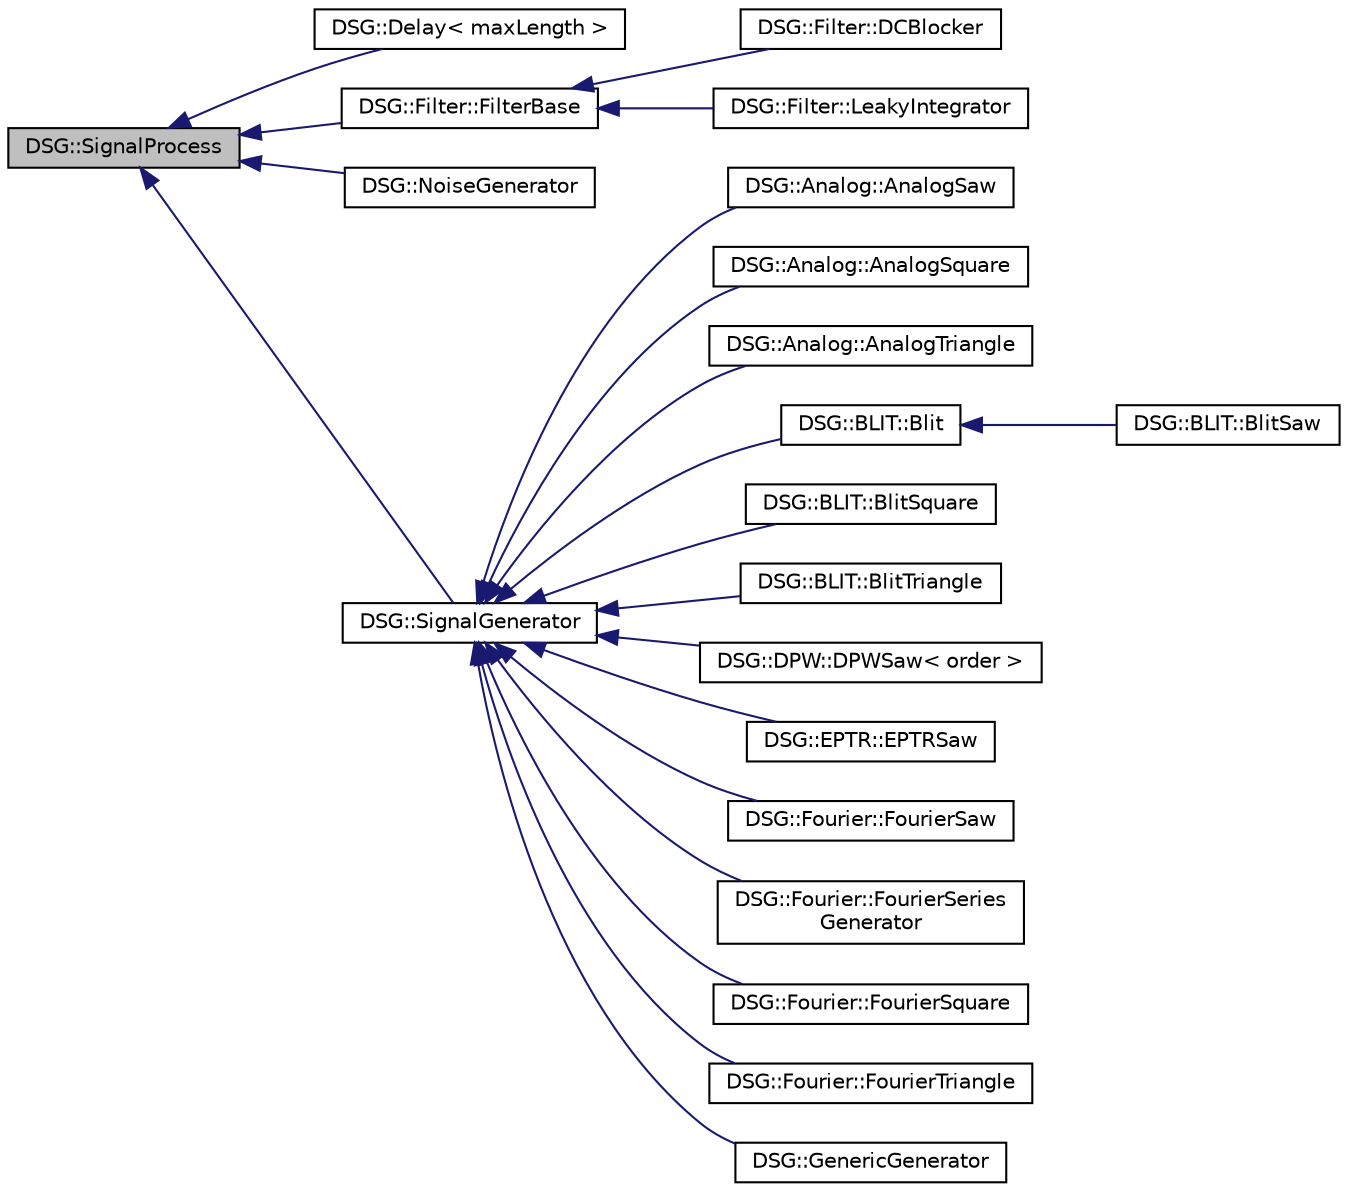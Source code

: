 digraph "DSG::SignalProcess"
{
  edge [fontname="Helvetica",fontsize="10",labelfontname="Helvetica",labelfontsize="10"];
  node [fontname="Helvetica",fontsize="10",shape=record];
  rankdir="LR";
  Node1 [label="DSG::SignalProcess",height=0.2,width=0.4,color="black", fillcolor="grey75", style="filled", fontcolor="black"];
  Node1 -> Node2 [dir="back",color="midnightblue",fontsize="10",style="solid"];
  Node2 [label="DSG::Delay\< maxLength \>",height=0.2,width=0.4,color="black", fillcolor="white", style="filled",URL="$class_d_s_g_1_1_delay.html",tooltip="DSG::Delay - General purpose delay line. "];
  Node1 -> Node3 [dir="back",color="midnightblue",fontsize="10",style="solid"];
  Node3 [label="DSG::Filter::FilterBase",height=0.2,width=0.4,color="black", fillcolor="white", style="filled",URL="$class_d_s_g_1_1_filter_1_1_filter_base.html",tooltip="DSG::Filter::FilterBase - Filter Base Class, implements interface for cutoff frequency. "];
  Node3 -> Node4 [dir="back",color="midnightblue",fontsize="10",style="solid"];
  Node4 [label="DSG::Filter::DCBlocker",height=0.2,width=0.4,color="black", fillcolor="white", style="filled",URL="$class_d_s_g_1_1_filter_1_1_d_c_blocker.html",tooltip="DSG::Filter::DCBlocker - DC blocking filter. "];
  Node3 -> Node5 [dir="back",color="midnightblue",fontsize="10",style="solid"];
  Node5 [label="DSG::Filter::LeakyIntegrator",height=0.2,width=0.4,color="black", fillcolor="white", style="filled",URL="$class_d_s_g_1_1_filter_1_1_leaky_integrator.html",tooltip="DSG::Filter::LeakyIntegrator - Leaky integrator. "];
  Node1 -> Node6 [dir="back",color="midnightblue",fontsize="10",style="solid"];
  Node6 [label="DSG::NoiseGenerator",height=0.2,width=0.4,color="black", fillcolor="white", style="filled",URL="$class_d_s_g_1_1_noise_generator.html",tooltip="DSG::NoiseGenerator - Generator that uses noise functions such as DSG::White() to generate signal..."];
  Node1 -> Node7 [dir="back",color="midnightblue",fontsize="10",style="solid"];
  Node7 [label="DSG::SignalGenerator",height=0.2,width=0.4,color="black", fillcolor="white", style="filled",URL="$class_d_s_g_1_1_signal_generator.html",tooltip="DSG::SignalGenerator - Extends DSG::Signal Process With Tools For Signal Generation. "];
  Node7 -> Node8 [dir="back",color="midnightblue",fontsize="10",style="solid"];
  Node8 [label="DSG::Analog::AnalogSaw",height=0.2,width=0.4,color="black", fillcolor="white", style="filled",URL="$class_d_s_g_1_1_analog_1_1_analog_saw.html",tooltip="DSG::Analog::AnalogSaw - Analog Syle Saw Wave Generator. "];
  Node7 -> Node9 [dir="back",color="midnightblue",fontsize="10",style="solid"];
  Node9 [label="DSG::Analog::AnalogSquare",height=0.2,width=0.4,color="black", fillcolor="white", style="filled",URL="$class_d_s_g_1_1_analog_1_1_analog_square.html",tooltip="DSG::Analog::AnalogSquare - Analog Syle Square Wave Generator. "];
  Node7 -> Node10 [dir="back",color="midnightblue",fontsize="10",style="solid"];
  Node10 [label="DSG::Analog::AnalogTriangle",height=0.2,width=0.4,color="black", fillcolor="white", style="filled",URL="$class_d_s_g_1_1_analog_1_1_analog_triangle.html",tooltip="DSG::Analog::AnalogTriangle - Analog Syle Triangle Wave Generator. "];
  Node7 -> Node11 [dir="back",color="midnightblue",fontsize="10",style="solid"];
  Node11 [label="DSG::BLIT::Blit",height=0.2,width=0.4,color="black", fillcolor="white", style="filled",URL="$class_d_s_g_1_1_b_l_i_t_1_1_blit.html",tooltip="DSG::BLIT::Blit - Band-Limited Impulse Train Generator. "];
  Node11 -> Node12 [dir="back",color="midnightblue",fontsize="10",style="solid"];
  Node12 [label="DSG::BLIT::BlitSaw",height=0.2,width=0.4,color="black", fillcolor="white", style="filled",URL="$class_d_s_g_1_1_b_l_i_t_1_1_blit_saw.html",tooltip="DSG::BLIT::BlitSaw - Saw Wave Generator Based on BLIT Algorithm. "];
  Node7 -> Node13 [dir="back",color="midnightblue",fontsize="10",style="solid"];
  Node13 [label="DSG::BLIT::BlitSquare",height=0.2,width=0.4,color="black", fillcolor="white", style="filled",URL="$class_d_s_g_1_1_b_l_i_t_1_1_blit_square.html"];
  Node7 -> Node14 [dir="back",color="midnightblue",fontsize="10",style="solid"];
  Node14 [label="DSG::BLIT::BlitTriangle",height=0.2,width=0.4,color="black", fillcolor="white", style="filled",URL="$class_d_s_g_1_1_b_l_i_t_1_1_blit_triangle.html"];
  Node7 -> Node15 [dir="back",color="midnightblue",fontsize="10",style="solid"];
  Node15 [label="DSG::DPW::DPWSaw\< order \>",height=0.2,width=0.4,color="black", fillcolor="white", style="filled",URL="$class_d_s_g_1_1_d_p_w_1_1_d_p_w_saw.html",tooltip="DSG::DPW::DPWSaw - Sawtooth Generator using the Nth Order DPW algorithm. "];
  Node7 -> Node16 [dir="back",color="midnightblue",fontsize="10",style="solid"];
  Node16 [label="DSG::EPTR::EPTRSaw",height=0.2,width=0.4,color="black", fillcolor="white", style="filled",URL="$class_d_s_g_1_1_e_p_t_r_1_1_e_p_t_r_saw.html",tooltip="DSG::EPTR::EPTRSaw-Sawtooth Wave Generator Using The Efficienct Polynomial Transfer Region Algorithm..."];
  Node7 -> Node17 [dir="back",color="midnightblue",fontsize="10",style="solid"];
  Node17 [label="DSG::Fourier::FourierSaw",height=0.2,width=0.4,color="black", fillcolor="white", style="filled",URL="$class_d_s_g_1_1_fourier_1_1_fourier_saw.html",tooltip="DSG::Fourier::FourierSaw - Fourier Series Sawtooth Wave Generator. "];
  Node7 -> Node18 [dir="back",color="midnightblue",fontsize="10",style="solid"];
  Node18 [label="DSG::Fourier::FourierSeries\lGenerator",height=0.2,width=0.4,color="black", fillcolor="white", style="filled",URL="$class_d_s_g_1_1_fourier_1_1_fourier_series_generator.html",tooltip="DSG::Fourier::FourierSeriesGenerator - Generates a wave form using a user specified Fourier Series..."];
  Node7 -> Node19 [dir="back",color="midnightblue",fontsize="10",style="solid"];
  Node19 [label="DSG::Fourier::FourierSquare",height=0.2,width=0.4,color="black", fillcolor="white", style="filled",URL="$class_d_s_g_1_1_fourier_1_1_fourier_square.html",tooltip="DSG::Fourier::FourierSquare - Fourier Series Square Wave Generator. "];
  Node7 -> Node20 [dir="back",color="midnightblue",fontsize="10",style="solid"];
  Node20 [label="DSG::Fourier::FourierTriangle",height=0.2,width=0.4,color="black", fillcolor="white", style="filled",URL="$class_d_s_g_1_1_fourier_1_1_fourier_triangle.html",tooltip="DSG::Fourier::FourierTriangle - Fourier Series Triangle Wave Generator. "];
  Node7 -> Node21 [dir="back",color="midnightblue",fontsize="10",style="solid"];
  Node21 [label="DSG::GenericGenerator",height=0.2,width=0.4,color="black", fillcolor="white", style="filled",URL="$class_d_s_g_1_1_generic_generator.html",tooltip="DSG::GenericGenerator - Generator designed to use a stateless generator function such as DSG::Sin() ..."];
}
